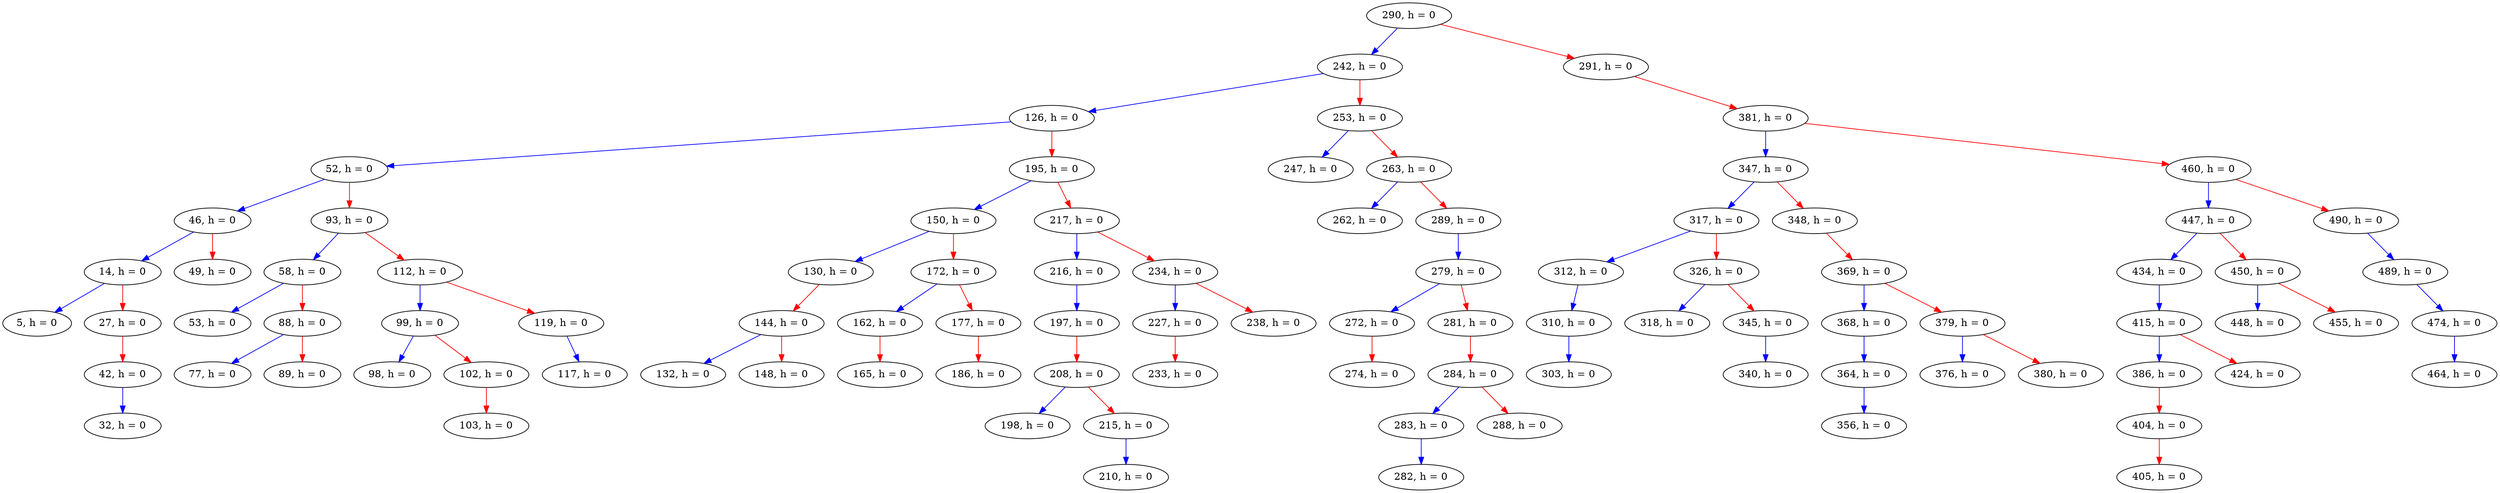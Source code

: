 digraph my_tree {
290 [label="290, h = 0"]242 [label="242, h = 0"]290 -> 242 [color=blue];
290 [label="290, h = 0"]291 [label="291, h = 0"]290 -> 291 [color=red];
242 [label="242, h = 0"]126 [label="126, h = 0"]242 -> 126 [color=blue];
242 [label="242, h = 0"]253 [label="253, h = 0"]242 -> 253 [color=red];
126 [label="126, h = 0"]52 [label="52, h = 0"]126 -> 52 [color=blue];
126 [label="126, h = 0"]195 [label="195, h = 0"]126 -> 195 [color=red];
52 [label="52, h = 0"]46 [label="46, h = 0"]52 -> 46 [color=blue];
52 [label="52, h = 0"]93 [label="93, h = 0"]52 -> 93 [color=red];
46 [label="46, h = 0"]14 [label="14, h = 0"]46 -> 14 [color=blue];
46 [label="46, h = 0"]49 [label="49, h = 0"]46 -> 49 [color=red];
14 [label="14, h = 0"]5 [label="5, h = 0"]14 -> 5 [color=blue];
14 [label="14, h = 0"]27 [label="27, h = 0"]14 -> 27 [color=red];
27 [label="27, h = 0"]42 [label="42, h = 0"]27 -> 42 [color=red];
42 [label="42, h = 0"]32 [label="32, h = 0"]42 -> 32 [color=blue];
93 [label="93, h = 0"]58 [label="58, h = 0"]93 -> 58 [color=blue];
93 [label="93, h = 0"]112 [label="112, h = 0"]93 -> 112 [color=red];
58 [label="58, h = 0"]53 [label="53, h = 0"]58 -> 53 [color=blue];
58 [label="58, h = 0"]88 [label="88, h = 0"]58 -> 88 [color=red];
88 [label="88, h = 0"]77 [label="77, h = 0"]88 -> 77 [color=blue];
88 [label="88, h = 0"]89 [label="89, h = 0"]88 -> 89 [color=red];
112 [label="112, h = 0"]99 [label="99, h = 0"]112 -> 99 [color=blue];
112 [label="112, h = 0"]119 [label="119, h = 0"]112 -> 119 [color=red];
99 [label="99, h = 0"]98 [label="98, h = 0"]99 -> 98 [color=blue];
99 [label="99, h = 0"]102 [label="102, h = 0"]99 -> 102 [color=red];
102 [label="102, h = 0"]103 [label="103, h = 0"]102 -> 103 [color=red];
119 [label="119, h = 0"]117 [label="117, h = 0"]119 -> 117 [color=blue];
195 [label="195, h = 0"]150 [label="150, h = 0"]195 -> 150 [color=blue];
195 [label="195, h = 0"]217 [label="217, h = 0"]195 -> 217 [color=red];
150 [label="150, h = 0"]130 [label="130, h = 0"]150 -> 130 [color=blue];
150 [label="150, h = 0"]172 [label="172, h = 0"]150 -> 172 [color=red];
130 [label="130, h = 0"]144 [label="144, h = 0"]130 -> 144 [color=red];
144 [label="144, h = 0"]132 [label="132, h = 0"]144 -> 132 [color=blue];
144 [label="144, h = 0"]148 [label="148, h = 0"]144 -> 148 [color=red];
172 [label="172, h = 0"]162 [label="162, h = 0"]172 -> 162 [color=blue];
172 [label="172, h = 0"]177 [label="177, h = 0"]172 -> 177 [color=red];
162 [label="162, h = 0"]165 [label="165, h = 0"]162 -> 165 [color=red];
177 [label="177, h = 0"]186 [label="186, h = 0"]177 -> 186 [color=red];
217 [label="217, h = 0"]216 [label="216, h = 0"]217 -> 216 [color=blue];
217 [label="217, h = 0"]234 [label="234, h = 0"]217 -> 234 [color=red];
216 [label="216, h = 0"]197 [label="197, h = 0"]216 -> 197 [color=blue];
197 [label="197, h = 0"]208 [label="208, h = 0"]197 -> 208 [color=red];
208 [label="208, h = 0"]198 [label="198, h = 0"]208 -> 198 [color=blue];
208 [label="208, h = 0"]215 [label="215, h = 0"]208 -> 215 [color=red];
215 [label="215, h = 0"]210 [label="210, h = 0"]215 -> 210 [color=blue];
234 [label="234, h = 0"]227 [label="227, h = 0"]234 -> 227 [color=blue];
234 [label="234, h = 0"]238 [label="238, h = 0"]234 -> 238 [color=red];
227 [label="227, h = 0"]233 [label="233, h = 0"]227 -> 233 [color=red];
253 [label="253, h = 0"]247 [label="247, h = 0"]253 -> 247 [color=blue];
253 [label="253, h = 0"]263 [label="263, h = 0"]253 -> 263 [color=red];
263 [label="263, h = 0"]262 [label="262, h = 0"]263 -> 262 [color=blue];
263 [label="263, h = 0"]289 [label="289, h = 0"]263 -> 289 [color=red];
289 [label="289, h = 0"]279 [label="279, h = 0"]289 -> 279 [color=blue];
279 [label="279, h = 0"]272 [label="272, h = 0"]279 -> 272 [color=blue];
279 [label="279, h = 0"]281 [label="281, h = 0"]279 -> 281 [color=red];
272 [label="272, h = 0"]274 [label="274, h = 0"]272 -> 274 [color=red];
281 [label="281, h = 0"]284 [label="284, h = 0"]281 -> 284 [color=red];
284 [label="284, h = 0"]283 [label="283, h = 0"]284 -> 283 [color=blue];
284 [label="284, h = 0"]288 [label="288, h = 0"]284 -> 288 [color=red];
283 [label="283, h = 0"]282 [label="282, h = 0"]283 -> 282 [color=blue];
291 [label="291, h = 0"]381 [label="381, h = 0"]291 -> 381 [color=red];
381 [label="381, h = 0"]347 [label="347, h = 0"]381 -> 347 [color=blue];
381 [label="381, h = 0"]460 [label="460, h = 0"]381 -> 460 [color=red];
347 [label="347, h = 0"]317 [label="317, h = 0"]347 -> 317 [color=blue];
347 [label="347, h = 0"]348 [label="348, h = 0"]347 -> 348 [color=red];
317 [label="317, h = 0"]312 [label="312, h = 0"]317 -> 312 [color=blue];
317 [label="317, h = 0"]326 [label="326, h = 0"]317 -> 326 [color=red];
312 [label="312, h = 0"]310 [label="310, h = 0"]312 -> 310 [color=blue];
310 [label="310, h = 0"]303 [label="303, h = 0"]310 -> 303 [color=blue];
326 [label="326, h = 0"]318 [label="318, h = 0"]326 -> 318 [color=blue];
326 [label="326, h = 0"]345 [label="345, h = 0"]326 -> 345 [color=red];
345 [label="345, h = 0"]340 [label="340, h = 0"]345 -> 340 [color=blue];
348 [label="348, h = 0"]369 [label="369, h = 0"]348 -> 369 [color=red];
369 [label="369, h = 0"]368 [label="368, h = 0"]369 -> 368 [color=blue];
369 [label="369, h = 0"]379 [label="379, h = 0"]369 -> 379 [color=red];
368 [label="368, h = 0"]364 [label="364, h = 0"]368 -> 364 [color=blue];
364 [label="364, h = 0"]356 [label="356, h = 0"]364 -> 356 [color=blue];
379 [label="379, h = 0"]376 [label="376, h = 0"]379 -> 376 [color=blue];
379 [label="379, h = 0"]380 [label="380, h = 0"]379 -> 380 [color=red];
460 [label="460, h = 0"]447 [label="447, h = 0"]460 -> 447 [color=blue];
460 [label="460, h = 0"]490 [label="490, h = 0"]460 -> 490 [color=red];
447 [label="447, h = 0"]434 [label="434, h = 0"]447 -> 434 [color=blue];
447 [label="447, h = 0"]450 [label="450, h = 0"]447 -> 450 [color=red];
434 [label="434, h = 0"]415 [label="415, h = 0"]434 -> 415 [color=blue];
415 [label="415, h = 0"]386 [label="386, h = 0"]415 -> 386 [color=blue];
415 [label="415, h = 0"]424 [label="424, h = 0"]415 -> 424 [color=red];
386 [label="386, h = 0"]404 [label="404, h = 0"]386 -> 404 [color=red];
404 [label="404, h = 0"]405 [label="405, h = 0"]404 -> 405 [color=red];
450 [label="450, h = 0"]448 [label="448, h = 0"]450 -> 448 [color=blue];
450 [label="450, h = 0"]455 [label="455, h = 0"]450 -> 455 [color=red];
490 [label="490, h = 0"]489 [label="489, h = 0"]490 -> 489 [color=blue];
489 [label="489, h = 0"]474 [label="474, h = 0"]489 -> 474 [color=blue];
474 [label="474, h = 0"]464 [label="464, h = 0"]474 -> 464 [color=blue];
}
